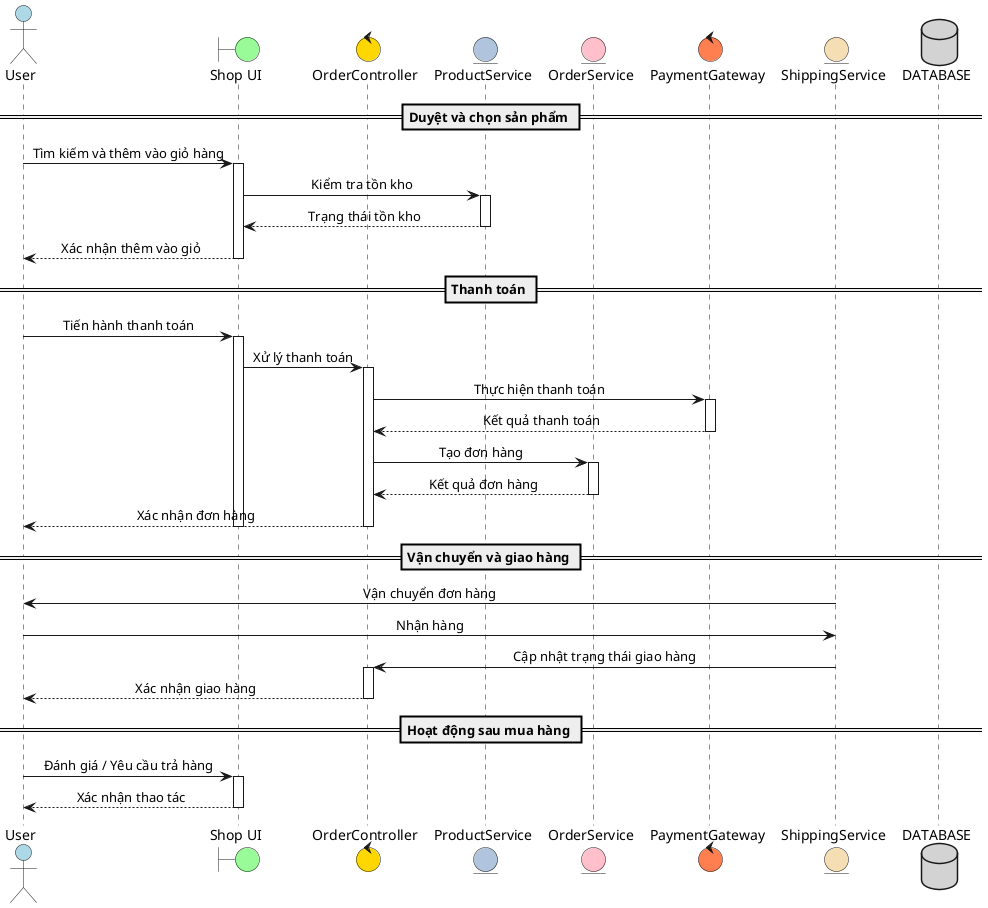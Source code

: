 @startuml Tổng quan quy trình mua hàng
skinparam sequenceMessageAlign center
skinparam responseMessageBelowArrow true
skinparam backgroundColor #FFFFFF
skinparam transparentBackground false

actor "User" as User #lightblue
boundary "Shop UI" as UI #palegreen
control "OrderController" as OC #gold
entity "ProductService" as PS #lightsteelblue
entity "OrderService" as OS #pink
control "PaymentGateway" as PG #coral
entity "ShippingService" as SS #wheat
database "DATABASE" as DB #lightgray

== Duyệt và chọn sản phẩm ==
User -> UI : Tìm kiếm và thêm vào giỏ hàng
activate UI
UI -> PS : Kiểm tra tồn kho
activate PS
PS --> UI : Trạng thái tồn kho
deactivate PS
UI --> User : Xác nhận thêm vào giỏ
deactivate UI

== Thanh toán ==
User -> UI : Tiến hành thanh toán
activate UI
UI -> OC : Xử lý thanh toán
activate OC
OC -> PG : Thực hiện thanh toán
activate PG
PG --> OC : Kết quả thanh toán
deactivate PG
OC -> OS : Tạo đơn hàng
activate OS
OS --> OC : Kết quả đơn hàng
deactivate OS
OC --> User : Xác nhận đơn hàng
deactivate OC
deactivate UI

== Vận chuyển và giao hàng ==
SS -> User : Vận chuyển đơn hàng
User -> SS : Nhận hàng
SS -> OC : Cập nhật trạng thái giao hàng
activate OC
OC --> User : Xác nhận giao hàng
deactivate OC

== Hoạt động sau mua hàng ==
User -> UI : Đánh giá / Yêu cầu trả hàng
activate UI
UI --> User : Xác nhận thao tác
deactivate UI

@enduml